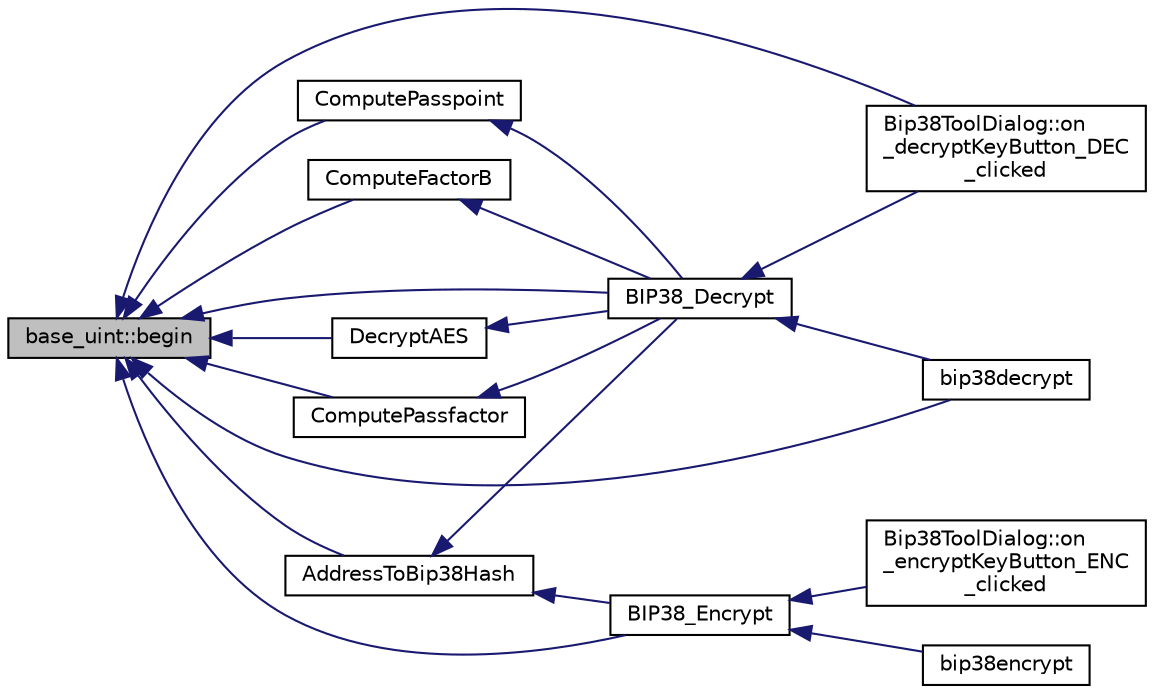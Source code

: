 digraph "base_uint::begin"
{
  edge [fontname="Helvetica",fontsize="10",labelfontname="Helvetica",labelfontsize="10"];
  node [fontname="Helvetica",fontsize="10",shape=record];
  rankdir="LR";
  Node21 [label="base_uint::begin",height=0.2,width=0.4,color="black", fillcolor="grey75", style="filled", fontcolor="black"];
  Node21 -> Node22 [dir="back",color="midnightblue",fontsize="10",style="solid",fontname="Helvetica"];
  Node22 [label="DecryptAES",height=0.2,width=0.4,color="black", fillcolor="white", style="filled",URL="$bip38_8h.html#ac4abeb6b53658177e0dea45fc9a4a5dd",tooltip="39 bytes - 78 characters 1) Prefix - 2 bytes - 4 chars - strKey[0..3] 2) Flagbyte - 1 byte - 2 chars ..."];
  Node22 -> Node23 [dir="back",color="midnightblue",fontsize="10",style="solid",fontname="Helvetica"];
  Node23 [label="BIP38_Decrypt",height=0.2,width=0.4,color="black", fillcolor="white", style="filled",URL="$bip38_8h.html#a3a8abd78d8750c4c7622d7acd3815743"];
  Node23 -> Node24 [dir="back",color="midnightblue",fontsize="10",style="solid",fontname="Helvetica"];
  Node24 [label="Bip38ToolDialog::on\l_decryptKeyButton_DEC\l_clicked",height=0.2,width=0.4,color="black", fillcolor="white", style="filled",URL="$class_bip38_tool_dialog.html#a7675f3df0cc4dc22a100052a5b099191"];
  Node23 -> Node25 [dir="back",color="midnightblue",fontsize="10",style="solid",fontname="Helvetica"];
  Node25 [label="bip38decrypt",height=0.2,width=0.4,color="black", fillcolor="white", style="filled",URL="$rpcdump_8cpp.html#a64a0e2e87f6d741efd662ac94080159d"];
  Node21 -> Node26 [dir="back",color="midnightblue",fontsize="10",style="solid",fontname="Helvetica"];
  Node26 [label="ComputePassfactor",height=0.2,width=0.4,color="black", fillcolor="white", style="filled",URL="$bip38_8h.html#aad5979e1ec2148383177c9b8e6380259"];
  Node26 -> Node23 [dir="back",color="midnightblue",fontsize="10",style="solid",fontname="Helvetica"];
  Node21 -> Node27 [dir="back",color="midnightblue",fontsize="10",style="solid",fontname="Helvetica"];
  Node27 [label="ComputePasspoint",height=0.2,width=0.4,color="black", fillcolor="white", style="filled",URL="$bip38_8h.html#a8d39dfa46e422cf20367131b566cf400"];
  Node27 -> Node23 [dir="back",color="midnightblue",fontsize="10",style="solid",fontname="Helvetica"];
  Node21 -> Node28 [dir="back",color="midnightblue",fontsize="10",style="solid",fontname="Helvetica"];
  Node28 [label="ComputeFactorB",height=0.2,width=0.4,color="black", fillcolor="white", style="filled",URL="$bip38_8h.html#a8bc35e88af1f8b98298d2cb1b07e41bb"];
  Node28 -> Node23 [dir="back",color="midnightblue",fontsize="10",style="solid",fontname="Helvetica"];
  Node21 -> Node29 [dir="back",color="midnightblue",fontsize="10",style="solid",fontname="Helvetica"];
  Node29 [label="AddressToBip38Hash",height=0.2,width=0.4,color="black", fillcolor="white", style="filled",URL="$bip38_8h.html#a316d78ad4929a28e63f746aa5da410aa"];
  Node29 -> Node30 [dir="back",color="midnightblue",fontsize="10",style="solid",fontname="Helvetica"];
  Node30 [label="BIP38_Encrypt",height=0.2,width=0.4,color="black", fillcolor="white", style="filled",URL="$bip38_8h.html#a510b9177c784d15ff57c01b12ccfa674"];
  Node30 -> Node31 [dir="back",color="midnightblue",fontsize="10",style="solid",fontname="Helvetica"];
  Node31 [label="Bip38ToolDialog::on\l_encryptKeyButton_ENC\l_clicked",height=0.2,width=0.4,color="black", fillcolor="white", style="filled",URL="$class_bip38_tool_dialog.html#a31cdc41e507628f2cd413e9df57c5770"];
  Node30 -> Node32 [dir="back",color="midnightblue",fontsize="10",style="solid",fontname="Helvetica"];
  Node32 [label="bip38encrypt",height=0.2,width=0.4,color="black", fillcolor="white", style="filled",URL="$rpcdump_8cpp.html#a303f255a7509999ce1e535d5e7bb220d"];
  Node29 -> Node23 [dir="back",color="midnightblue",fontsize="10",style="solid",fontname="Helvetica"];
  Node21 -> Node30 [dir="back",color="midnightblue",fontsize="10",style="solid",fontname="Helvetica"];
  Node21 -> Node23 [dir="back",color="midnightblue",fontsize="10",style="solid",fontname="Helvetica"];
  Node21 -> Node24 [dir="back",color="midnightblue",fontsize="10",style="solid",fontname="Helvetica"];
  Node21 -> Node25 [dir="back",color="midnightblue",fontsize="10",style="solid",fontname="Helvetica"];
}
